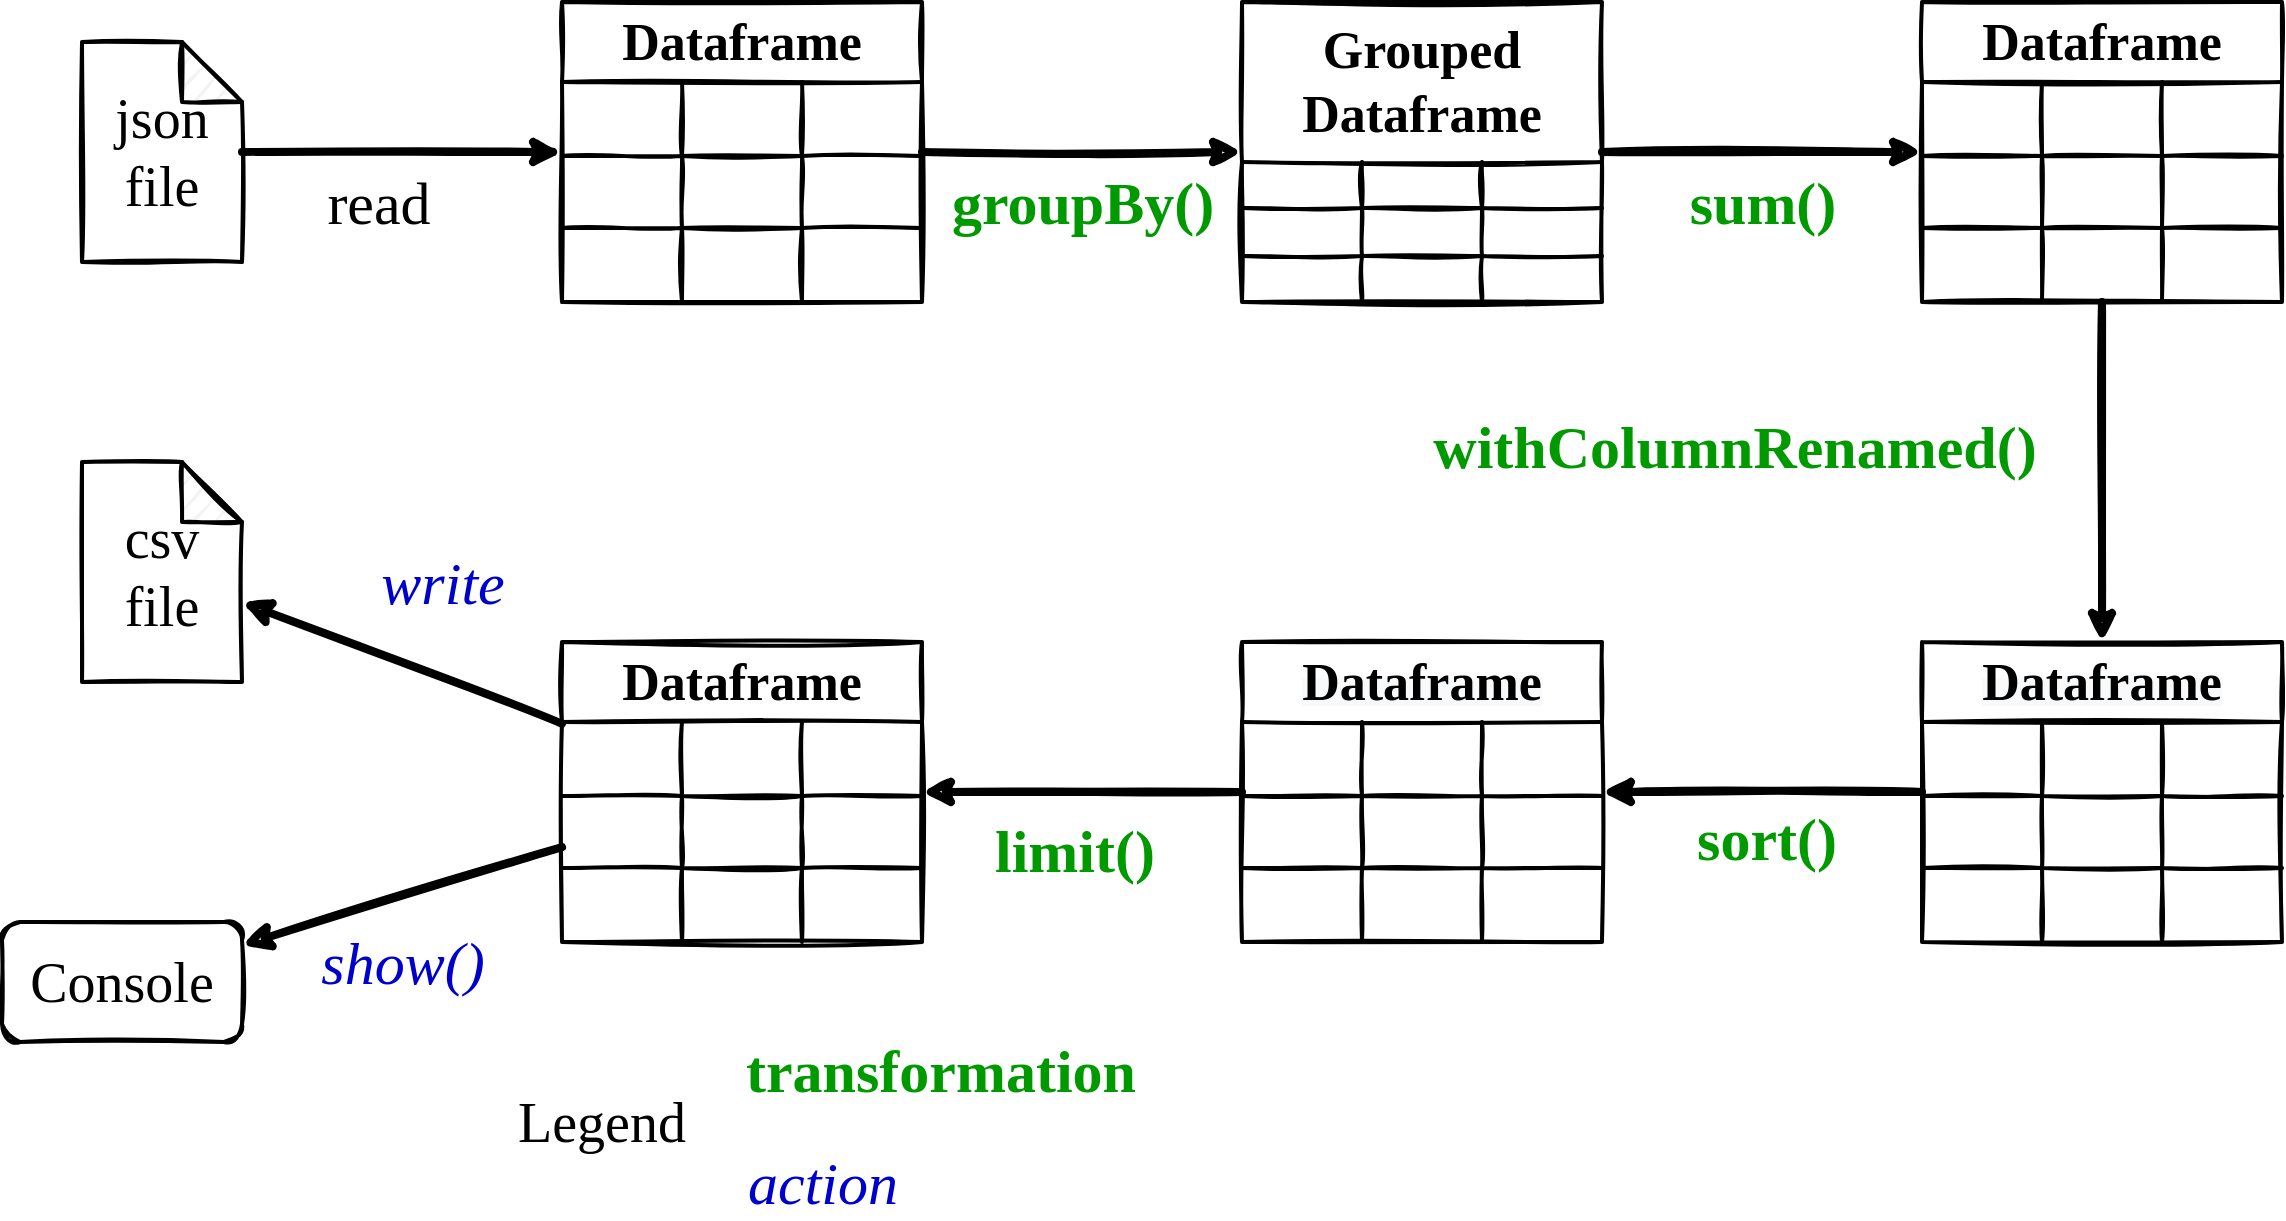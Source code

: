 <mxfile version="13.6.2" type="device"><diagram id="P2SlWr9m4O5bRuEBzWIe" name="Page-1"><mxGraphModel dx="1185" dy="685" grid="1" gridSize="10" guides="1" tooltips="1" connect="1" arrows="1" fold="1" page="1" pageScale="1" pageWidth="1600" pageHeight="900" math="0" shadow="0" extFonts="Architects Daughter^https://fonts.googleapis.com/css?family=Architects+Daughter"><root><mxCell id="0"/><mxCell id="1" parent="0"/><mxCell id="HPoIdPvIqvcJ0druOI6G-1" value="&lt;font style=&quot;font-size: 28px&quot;&gt;json file&lt;/font&gt;" style="shape=note;whiteSpace=wrap;html=1;backgroundOutline=1;darkOpacity=0.05;sketch=1;fontFamily=Architects Daughter;strokeWidth=2;" parent="1" vertex="1"><mxGeometry x="240" y="240" width="80" height="110" as="geometry"/></mxCell><mxCell id="HPoIdPvIqvcJ0druOI6G-14" value="&lt;font style=&quot;font-size: 26px&quot;&gt;Dataframe&lt;/font&gt;" style="shape=table;html=1;whiteSpace=wrap;startSize=40;container=1;collapsible=0;childLayout=tableLayout;fontStyle=1;align=center;sketch=1;fontFamily=Architects Daughter;strokeWidth=2;" parent="1" vertex="1"><mxGeometry x="480" y="220" width="180" height="150" as="geometry"/></mxCell><mxCell id="HPoIdPvIqvcJ0druOI6G-15" value="" style="shape=partialRectangle;html=1;whiteSpace=wrap;collapsible=0;dropTarget=0;pointerEvents=0;fillColor=none;top=0;left=0;bottom=0;right=0;points=[[0,0.5],[1,0.5]];portConstraint=eastwest;fontFamily=Architects Daughter;" parent="HPoIdPvIqvcJ0druOI6G-14" vertex="1"><mxGeometry y="40" width="180" height="37" as="geometry"/></mxCell><mxCell id="HPoIdPvIqvcJ0druOI6G-16" value="" style="shape=partialRectangle;html=1;whiteSpace=wrap;connectable=0;fillColor=none;top=0;left=0;bottom=0;right=0;overflow=hidden;fontFamily=Architects Daughter;" parent="HPoIdPvIqvcJ0druOI6G-15" vertex="1"><mxGeometry width="60" height="37" as="geometry"/></mxCell><mxCell id="HPoIdPvIqvcJ0druOI6G-17" value="" style="shape=partialRectangle;html=1;whiteSpace=wrap;connectable=0;fillColor=none;top=0;left=0;bottom=0;right=0;overflow=hidden;fontFamily=Architects Daughter;" parent="HPoIdPvIqvcJ0druOI6G-15" vertex="1"><mxGeometry x="60" width="60" height="37" as="geometry"/></mxCell><mxCell id="HPoIdPvIqvcJ0druOI6G-18" value="" style="shape=partialRectangle;html=1;whiteSpace=wrap;connectable=0;fillColor=none;top=0;left=0;bottom=0;right=0;overflow=hidden;fontFamily=Architects Daughter;" parent="HPoIdPvIqvcJ0druOI6G-15" vertex="1"><mxGeometry x="120" width="60" height="37" as="geometry"/></mxCell><mxCell id="HPoIdPvIqvcJ0druOI6G-19" value="" style="shape=partialRectangle;html=1;whiteSpace=wrap;collapsible=0;dropTarget=0;pointerEvents=0;fillColor=none;top=0;left=0;bottom=0;right=0;points=[[0,0.5],[1,0.5]];portConstraint=eastwest;fontFamily=Architects Daughter;" parent="HPoIdPvIqvcJ0druOI6G-14" vertex="1"><mxGeometry y="77" width="180" height="36" as="geometry"/></mxCell><mxCell id="HPoIdPvIqvcJ0druOI6G-20" value="" style="shape=partialRectangle;html=1;whiteSpace=wrap;connectable=0;fillColor=none;top=0;left=0;bottom=0;right=0;overflow=hidden;fontFamily=Architects Daughter;" parent="HPoIdPvIqvcJ0druOI6G-19" vertex="1"><mxGeometry width="60" height="36" as="geometry"/></mxCell><mxCell id="HPoIdPvIqvcJ0druOI6G-21" value="" style="shape=partialRectangle;html=1;whiteSpace=wrap;connectable=0;fillColor=none;top=0;left=0;bottom=0;right=0;overflow=hidden;fontFamily=Architects Daughter;" parent="HPoIdPvIqvcJ0druOI6G-19" vertex="1"><mxGeometry x="60" width="60" height="36" as="geometry"/></mxCell><mxCell id="HPoIdPvIqvcJ0druOI6G-22" value="" style="shape=partialRectangle;html=1;whiteSpace=wrap;connectable=0;fillColor=none;top=0;left=0;bottom=0;right=0;overflow=hidden;fontFamily=Architects Daughter;" parent="HPoIdPvIqvcJ0druOI6G-19" vertex="1"><mxGeometry x="120" width="60" height="36" as="geometry"/></mxCell><mxCell id="HPoIdPvIqvcJ0druOI6G-23" value="" style="shape=partialRectangle;html=1;whiteSpace=wrap;collapsible=0;dropTarget=0;pointerEvents=0;fillColor=none;top=0;left=0;bottom=0;right=0;points=[[0,0.5],[1,0.5]];portConstraint=eastwest;fontFamily=Architects Daughter;" parent="HPoIdPvIqvcJ0druOI6G-14" vertex="1"><mxGeometry y="113" width="180" height="37" as="geometry"/></mxCell><mxCell id="HPoIdPvIqvcJ0druOI6G-24" value="" style="shape=partialRectangle;html=1;whiteSpace=wrap;connectable=0;fillColor=none;top=0;left=0;bottom=0;right=0;overflow=hidden;fontFamily=Architects Daughter;" parent="HPoIdPvIqvcJ0druOI6G-23" vertex="1"><mxGeometry width="60" height="37" as="geometry"/></mxCell><mxCell id="HPoIdPvIqvcJ0druOI6G-25" value="" style="shape=partialRectangle;html=1;whiteSpace=wrap;connectable=0;fillColor=none;top=0;left=0;bottom=0;right=0;overflow=hidden;fontFamily=Architects Daughter;" parent="HPoIdPvIqvcJ0druOI6G-23" vertex="1"><mxGeometry x="60" width="60" height="37" as="geometry"/></mxCell><mxCell id="HPoIdPvIqvcJ0druOI6G-26" value="" style="shape=partialRectangle;html=1;whiteSpace=wrap;connectable=0;fillColor=none;top=0;left=0;bottom=0;right=0;overflow=hidden;fontFamily=Architects Daughter;" parent="HPoIdPvIqvcJ0druOI6G-23" vertex="1"><mxGeometry x="120" width="60" height="37" as="geometry"/></mxCell><mxCell id="HPoIdPvIqvcJ0druOI6G-27" value="&lt;font style=&quot;font-size: 26px&quot;&gt;Grouped Dataframe&lt;/font&gt;" style="shape=table;html=1;whiteSpace=wrap;startSize=80;container=1;collapsible=0;childLayout=tableLayout;fontStyle=1;align=center;sketch=1;fontFamily=Architects Daughter;strokeWidth=2;" parent="1" vertex="1"><mxGeometry x="820" y="220" width="180" height="150" as="geometry"/></mxCell><mxCell id="HPoIdPvIqvcJ0druOI6G-28" value="" style="shape=partialRectangle;html=1;whiteSpace=wrap;collapsible=0;dropTarget=0;pointerEvents=0;fillColor=none;top=0;left=0;bottom=0;right=0;points=[[0,0.5],[1,0.5]];portConstraint=eastwest;fontFamily=Architects Daughter;" parent="HPoIdPvIqvcJ0druOI6G-27" vertex="1"><mxGeometry y="80" width="180" height="23" as="geometry"/></mxCell><mxCell id="HPoIdPvIqvcJ0druOI6G-29" value="" style="shape=partialRectangle;html=1;whiteSpace=wrap;connectable=0;fillColor=none;top=0;left=0;bottom=0;right=0;overflow=hidden;fontFamily=Architects Daughter;" parent="HPoIdPvIqvcJ0druOI6G-28" vertex="1"><mxGeometry width="60" height="23" as="geometry"/></mxCell><mxCell id="HPoIdPvIqvcJ0druOI6G-30" value="" style="shape=partialRectangle;html=1;whiteSpace=wrap;connectable=0;fillColor=none;top=0;left=0;bottom=0;right=0;overflow=hidden;fontFamily=Architects Daughter;" parent="HPoIdPvIqvcJ0druOI6G-28" vertex="1"><mxGeometry x="60" width="60" height="23" as="geometry"/></mxCell><mxCell id="HPoIdPvIqvcJ0druOI6G-31" value="" style="shape=partialRectangle;html=1;whiteSpace=wrap;connectable=0;fillColor=none;top=0;left=0;bottom=0;right=0;overflow=hidden;fontFamily=Architects Daughter;" parent="HPoIdPvIqvcJ0druOI6G-28" vertex="1"><mxGeometry x="120" width="60" height="23" as="geometry"/></mxCell><mxCell id="HPoIdPvIqvcJ0druOI6G-32" value="" style="shape=partialRectangle;html=1;whiteSpace=wrap;collapsible=0;dropTarget=0;pointerEvents=0;fillColor=none;top=0;left=0;bottom=0;right=0;points=[[0,0.5],[1,0.5]];portConstraint=eastwest;fontFamily=Architects Daughter;" parent="HPoIdPvIqvcJ0druOI6G-27" vertex="1"><mxGeometry y="103" width="180" height="24" as="geometry"/></mxCell><mxCell id="HPoIdPvIqvcJ0druOI6G-33" value="" style="shape=partialRectangle;html=1;whiteSpace=wrap;connectable=0;fillColor=none;top=0;left=0;bottom=0;right=0;overflow=hidden;fontFamily=Architects Daughter;" parent="HPoIdPvIqvcJ0druOI6G-32" vertex="1"><mxGeometry width="60" height="24" as="geometry"/></mxCell><mxCell id="HPoIdPvIqvcJ0druOI6G-34" value="" style="shape=partialRectangle;html=1;whiteSpace=wrap;connectable=0;fillColor=none;top=0;left=0;bottom=0;right=0;overflow=hidden;fontFamily=Architects Daughter;" parent="HPoIdPvIqvcJ0druOI6G-32" vertex="1"><mxGeometry x="60" width="60" height="24" as="geometry"/></mxCell><mxCell id="HPoIdPvIqvcJ0druOI6G-35" value="" style="shape=partialRectangle;html=1;whiteSpace=wrap;connectable=0;fillColor=none;top=0;left=0;bottom=0;right=0;overflow=hidden;fontFamily=Architects Daughter;" parent="HPoIdPvIqvcJ0druOI6G-32" vertex="1"><mxGeometry x="120" width="60" height="24" as="geometry"/></mxCell><mxCell id="HPoIdPvIqvcJ0druOI6G-36" value="" style="shape=partialRectangle;html=1;whiteSpace=wrap;collapsible=0;dropTarget=0;pointerEvents=0;fillColor=none;top=0;left=0;bottom=0;right=0;points=[[0,0.5],[1,0.5]];portConstraint=eastwest;fontFamily=Architects Daughter;" parent="HPoIdPvIqvcJ0druOI6G-27" vertex="1"><mxGeometry y="127" width="180" height="23" as="geometry"/></mxCell><mxCell id="HPoIdPvIqvcJ0druOI6G-37" value="" style="shape=partialRectangle;html=1;whiteSpace=wrap;connectable=0;fillColor=none;top=0;left=0;bottom=0;right=0;overflow=hidden;fontFamily=Architects Daughter;" parent="HPoIdPvIqvcJ0druOI6G-36" vertex="1"><mxGeometry width="60" height="23" as="geometry"/></mxCell><mxCell id="HPoIdPvIqvcJ0druOI6G-38" value="" style="shape=partialRectangle;html=1;whiteSpace=wrap;connectable=0;fillColor=none;top=0;left=0;bottom=0;right=0;overflow=hidden;fontFamily=Architects Daughter;" parent="HPoIdPvIqvcJ0druOI6G-36" vertex="1"><mxGeometry x="60" width="60" height="23" as="geometry"/></mxCell><mxCell id="HPoIdPvIqvcJ0druOI6G-39" value="" style="shape=partialRectangle;html=1;whiteSpace=wrap;connectable=0;fillColor=none;top=0;left=0;bottom=0;right=0;overflow=hidden;fontFamily=Architects Daughter;" parent="HPoIdPvIqvcJ0druOI6G-36" vertex="1"><mxGeometry x="120" width="60" height="23" as="geometry"/></mxCell><mxCell id="HPoIdPvIqvcJ0druOI6G-40" value="&lt;font style=&quot;font-size: 26px&quot;&gt;Dataframe&lt;/font&gt;" style="shape=table;html=1;whiteSpace=wrap;startSize=40;container=1;collapsible=0;childLayout=tableLayout;fontStyle=1;align=center;sketch=1;fontFamily=Architects Daughter;strokeWidth=2;" parent="1" vertex="1"><mxGeometry x="1160" y="220" width="180" height="150" as="geometry"/></mxCell><mxCell id="HPoIdPvIqvcJ0druOI6G-41" value="" style="shape=partialRectangle;html=1;whiteSpace=wrap;collapsible=0;dropTarget=0;pointerEvents=0;fillColor=none;top=0;left=0;bottom=0;right=0;points=[[0,0.5],[1,0.5]];portConstraint=eastwest;fontFamily=Architects Daughter;" parent="HPoIdPvIqvcJ0druOI6G-40" vertex="1"><mxGeometry y="40" width="180" height="37" as="geometry"/></mxCell><mxCell id="HPoIdPvIqvcJ0druOI6G-42" value="" style="shape=partialRectangle;html=1;whiteSpace=wrap;connectable=0;fillColor=none;top=0;left=0;bottom=0;right=0;overflow=hidden;fontFamily=Architects Daughter;" parent="HPoIdPvIqvcJ0druOI6G-41" vertex="1"><mxGeometry width="60" height="37" as="geometry"/></mxCell><mxCell id="HPoIdPvIqvcJ0druOI6G-43" value="" style="shape=partialRectangle;html=1;whiteSpace=wrap;connectable=0;fillColor=none;top=0;left=0;bottom=0;right=0;overflow=hidden;fontFamily=Architects Daughter;" parent="HPoIdPvIqvcJ0druOI6G-41" vertex="1"><mxGeometry x="60" width="60" height="37" as="geometry"/></mxCell><mxCell id="HPoIdPvIqvcJ0druOI6G-44" value="" style="shape=partialRectangle;html=1;whiteSpace=wrap;connectable=0;fillColor=none;top=0;left=0;bottom=0;right=0;overflow=hidden;fontFamily=Architects Daughter;" parent="HPoIdPvIqvcJ0druOI6G-41" vertex="1"><mxGeometry x="120" width="60" height="37" as="geometry"/></mxCell><mxCell id="HPoIdPvIqvcJ0druOI6G-45" value="" style="shape=partialRectangle;html=1;whiteSpace=wrap;collapsible=0;dropTarget=0;pointerEvents=0;fillColor=none;top=0;left=0;bottom=0;right=0;points=[[0,0.5],[1,0.5]];portConstraint=eastwest;fontFamily=Architects Daughter;" parent="HPoIdPvIqvcJ0druOI6G-40" vertex="1"><mxGeometry y="77" width="180" height="36" as="geometry"/></mxCell><mxCell id="HPoIdPvIqvcJ0druOI6G-46" value="" style="shape=partialRectangle;html=1;whiteSpace=wrap;connectable=0;fillColor=none;top=0;left=0;bottom=0;right=0;overflow=hidden;fontFamily=Architects Daughter;" parent="HPoIdPvIqvcJ0druOI6G-45" vertex="1"><mxGeometry width="60" height="36" as="geometry"/></mxCell><mxCell id="HPoIdPvIqvcJ0druOI6G-47" value="" style="shape=partialRectangle;html=1;whiteSpace=wrap;connectable=0;fillColor=none;top=0;left=0;bottom=0;right=0;overflow=hidden;fontFamily=Architects Daughter;" parent="HPoIdPvIqvcJ0druOI6G-45" vertex="1"><mxGeometry x="60" width="60" height="36" as="geometry"/></mxCell><mxCell id="HPoIdPvIqvcJ0druOI6G-48" value="" style="shape=partialRectangle;html=1;whiteSpace=wrap;connectable=0;fillColor=none;top=0;left=0;bottom=0;right=0;overflow=hidden;fontFamily=Architects Daughter;" parent="HPoIdPvIqvcJ0druOI6G-45" vertex="1"><mxGeometry x="120" width="60" height="36" as="geometry"/></mxCell><mxCell id="HPoIdPvIqvcJ0druOI6G-49" value="" style="shape=partialRectangle;html=1;whiteSpace=wrap;collapsible=0;dropTarget=0;pointerEvents=0;fillColor=none;top=0;left=0;bottom=0;right=0;points=[[0,0.5],[1,0.5]];portConstraint=eastwest;fontFamily=Architects Daughter;" parent="HPoIdPvIqvcJ0druOI6G-40" vertex="1"><mxGeometry y="113" width="180" height="37" as="geometry"/></mxCell><mxCell id="HPoIdPvIqvcJ0druOI6G-50" value="" style="shape=partialRectangle;html=1;whiteSpace=wrap;connectable=0;fillColor=none;top=0;left=0;bottom=0;right=0;overflow=hidden;fontFamily=Architects Daughter;" parent="HPoIdPvIqvcJ0druOI6G-49" vertex="1"><mxGeometry width="60" height="37" as="geometry"/></mxCell><mxCell id="HPoIdPvIqvcJ0druOI6G-51" value="" style="shape=partialRectangle;html=1;whiteSpace=wrap;connectable=0;fillColor=none;top=0;left=0;bottom=0;right=0;overflow=hidden;fontFamily=Architects Daughter;" parent="HPoIdPvIqvcJ0druOI6G-49" vertex="1"><mxGeometry x="60" width="60" height="37" as="geometry"/></mxCell><mxCell id="HPoIdPvIqvcJ0druOI6G-52" value="" style="shape=partialRectangle;html=1;whiteSpace=wrap;connectable=0;fillColor=none;top=0;left=0;bottom=0;right=0;overflow=hidden;fontFamily=Architects Daughter;" parent="HPoIdPvIqvcJ0druOI6G-49" vertex="1"><mxGeometry x="120" width="60" height="37" as="geometry"/></mxCell><mxCell id="HPoIdPvIqvcJ0druOI6G-53" value="&lt;span style=&quot;color: rgb(0 , 0 , 0) ; font-style: normal ; font-weight: 700 ; letter-spacing: normal ; text-align: center ; text-indent: 0px ; text-transform: none ; word-spacing: 0px ; background-color: rgb(248 , 249 , 250) ; display: inline ; float: none&quot;&gt;&lt;font style=&quot;font-size: 26px&quot;&gt;Dataframe&lt;/font&gt;&lt;/span&gt;" style="shape=table;html=1;whiteSpace=wrap;startSize=40;container=1;collapsible=0;childLayout=tableLayout;fontStyle=1;align=center;sketch=1;fontFamily=Architects Daughter;strokeWidth=2;" parent="1" vertex="1"><mxGeometry x="1160" y="540" width="180" height="150" as="geometry"/></mxCell><mxCell id="HPoIdPvIqvcJ0druOI6G-54" value="" style="shape=partialRectangle;html=1;whiteSpace=wrap;collapsible=0;dropTarget=0;pointerEvents=0;fillColor=none;top=0;left=0;bottom=0;right=0;points=[[0,0.5],[1,0.5]];portConstraint=eastwest;fontFamily=Architects Daughter;" parent="HPoIdPvIqvcJ0druOI6G-53" vertex="1"><mxGeometry y="40" width="180" height="37" as="geometry"/></mxCell><mxCell id="HPoIdPvIqvcJ0druOI6G-55" value="" style="shape=partialRectangle;html=1;whiteSpace=wrap;connectable=0;fillColor=none;top=0;left=0;bottom=0;right=0;overflow=hidden;fontFamily=Architects Daughter;" parent="HPoIdPvIqvcJ0druOI6G-54" vertex="1"><mxGeometry width="60" height="37" as="geometry"/></mxCell><mxCell id="HPoIdPvIqvcJ0druOI6G-56" value="" style="shape=partialRectangle;html=1;whiteSpace=wrap;connectable=0;fillColor=none;top=0;left=0;bottom=0;right=0;overflow=hidden;fontFamily=Architects Daughter;" parent="HPoIdPvIqvcJ0druOI6G-54" vertex="1"><mxGeometry x="60" width="60" height="37" as="geometry"/></mxCell><mxCell id="HPoIdPvIqvcJ0druOI6G-57" value="" style="shape=partialRectangle;html=1;whiteSpace=wrap;connectable=0;fillColor=none;top=0;left=0;bottom=0;right=0;overflow=hidden;fontFamily=Architects Daughter;" parent="HPoIdPvIqvcJ0druOI6G-54" vertex="1"><mxGeometry x="120" width="60" height="37" as="geometry"/></mxCell><mxCell id="HPoIdPvIqvcJ0druOI6G-58" value="" style="shape=partialRectangle;html=1;whiteSpace=wrap;collapsible=0;dropTarget=0;pointerEvents=0;fillColor=none;top=0;left=0;bottom=0;right=0;points=[[0,0.5],[1,0.5]];portConstraint=eastwest;fontFamily=Architects Daughter;" parent="HPoIdPvIqvcJ0druOI6G-53" vertex="1"><mxGeometry y="77" width="180" height="36" as="geometry"/></mxCell><mxCell id="HPoIdPvIqvcJ0druOI6G-59" value="" style="shape=partialRectangle;html=1;whiteSpace=wrap;connectable=0;fillColor=none;top=0;left=0;bottom=0;right=0;overflow=hidden;fontFamily=Architects Daughter;" parent="HPoIdPvIqvcJ0druOI6G-58" vertex="1"><mxGeometry width="60" height="36" as="geometry"/></mxCell><mxCell id="HPoIdPvIqvcJ0druOI6G-60" value="" style="shape=partialRectangle;html=1;whiteSpace=wrap;connectable=0;fillColor=none;top=0;left=0;bottom=0;right=0;overflow=hidden;fontFamily=Architects Daughter;" parent="HPoIdPvIqvcJ0druOI6G-58" vertex="1"><mxGeometry x="60" width="60" height="36" as="geometry"/></mxCell><mxCell id="HPoIdPvIqvcJ0druOI6G-61" value="" style="shape=partialRectangle;html=1;whiteSpace=wrap;connectable=0;fillColor=none;top=0;left=0;bottom=0;right=0;overflow=hidden;fontFamily=Architects Daughter;" parent="HPoIdPvIqvcJ0druOI6G-58" vertex="1"><mxGeometry x="120" width="60" height="36" as="geometry"/></mxCell><mxCell id="HPoIdPvIqvcJ0druOI6G-62" value="" style="shape=partialRectangle;html=1;whiteSpace=wrap;collapsible=0;dropTarget=0;pointerEvents=0;fillColor=none;top=0;left=0;bottom=0;right=0;points=[[0,0.5],[1,0.5]];portConstraint=eastwest;fontFamily=Architects Daughter;" parent="HPoIdPvIqvcJ0druOI6G-53" vertex="1"><mxGeometry y="113" width="180" height="37" as="geometry"/></mxCell><mxCell id="HPoIdPvIqvcJ0druOI6G-63" value="" style="shape=partialRectangle;html=1;whiteSpace=wrap;connectable=0;fillColor=none;top=0;left=0;bottom=0;right=0;overflow=hidden;fontFamily=Architects Daughter;" parent="HPoIdPvIqvcJ0druOI6G-62" vertex="1"><mxGeometry width="60" height="37" as="geometry"/></mxCell><mxCell id="HPoIdPvIqvcJ0druOI6G-64" value="" style="shape=partialRectangle;html=1;whiteSpace=wrap;connectable=0;fillColor=none;top=0;left=0;bottom=0;right=0;overflow=hidden;fontFamily=Architects Daughter;" parent="HPoIdPvIqvcJ0druOI6G-62" vertex="1"><mxGeometry x="60" width="60" height="37" as="geometry"/></mxCell><mxCell id="HPoIdPvIqvcJ0druOI6G-65" value="" style="shape=partialRectangle;html=1;whiteSpace=wrap;connectable=0;fillColor=none;top=0;left=0;bottom=0;right=0;overflow=hidden;fontFamily=Architects Daughter;" parent="HPoIdPvIqvcJ0druOI6G-62" vertex="1"><mxGeometry x="120" width="60" height="37" as="geometry"/></mxCell><mxCell id="HPoIdPvIqvcJ0druOI6G-66" value="&lt;span style=&quot;color: rgb(0 , 0 , 0) ; font-style: normal ; font-weight: 700 ; letter-spacing: normal ; text-align: center ; text-indent: 0px ; text-transform: none ; word-spacing: 0px ; background-color: rgb(248 , 249 , 250) ; display: inline ; float: none&quot;&gt;&lt;font style=&quot;font-size: 26px&quot;&gt;Dataframe&lt;/font&gt;&lt;/span&gt;" style="shape=table;html=1;whiteSpace=wrap;startSize=40;container=1;collapsible=0;childLayout=tableLayout;fontStyle=1;align=center;sketch=1;fontFamily=Architects Daughter;strokeWidth=2;" parent="1" vertex="1"><mxGeometry x="820" y="540" width="180" height="150" as="geometry"/></mxCell><mxCell id="HPoIdPvIqvcJ0druOI6G-67" value="" style="shape=partialRectangle;html=1;whiteSpace=wrap;collapsible=0;dropTarget=0;pointerEvents=0;fillColor=none;top=0;left=0;bottom=0;right=0;points=[[0,0.5],[1,0.5]];portConstraint=eastwest;fontFamily=Architects Daughter;" parent="HPoIdPvIqvcJ0druOI6G-66" vertex="1"><mxGeometry y="40" width="180" height="37" as="geometry"/></mxCell><mxCell id="HPoIdPvIqvcJ0druOI6G-68" value="" style="shape=partialRectangle;html=1;whiteSpace=wrap;connectable=0;fillColor=none;top=0;left=0;bottom=0;right=0;overflow=hidden;fontFamily=Architects Daughter;" parent="HPoIdPvIqvcJ0druOI6G-67" vertex="1"><mxGeometry width="60" height="37" as="geometry"/></mxCell><mxCell id="HPoIdPvIqvcJ0druOI6G-69" value="" style="shape=partialRectangle;html=1;whiteSpace=wrap;connectable=0;fillColor=none;top=0;left=0;bottom=0;right=0;overflow=hidden;fontFamily=Architects Daughter;" parent="HPoIdPvIqvcJ0druOI6G-67" vertex="1"><mxGeometry x="60" width="60" height="37" as="geometry"/></mxCell><mxCell id="HPoIdPvIqvcJ0druOI6G-70" value="" style="shape=partialRectangle;html=1;whiteSpace=wrap;connectable=0;fillColor=none;top=0;left=0;bottom=0;right=0;overflow=hidden;fontFamily=Architects Daughter;" parent="HPoIdPvIqvcJ0druOI6G-67" vertex="1"><mxGeometry x="120" width="60" height="37" as="geometry"/></mxCell><mxCell id="HPoIdPvIqvcJ0druOI6G-71" value="" style="shape=partialRectangle;html=1;whiteSpace=wrap;collapsible=0;dropTarget=0;pointerEvents=0;fillColor=none;top=0;left=0;bottom=0;right=0;points=[[0,0.5],[1,0.5]];portConstraint=eastwest;fontFamily=Architects Daughter;" parent="HPoIdPvIqvcJ0druOI6G-66" vertex="1"><mxGeometry y="77" width="180" height="36" as="geometry"/></mxCell><mxCell id="HPoIdPvIqvcJ0druOI6G-72" value="" style="shape=partialRectangle;html=1;whiteSpace=wrap;connectable=0;fillColor=none;top=0;left=0;bottom=0;right=0;overflow=hidden;fontFamily=Architects Daughter;" parent="HPoIdPvIqvcJ0druOI6G-71" vertex="1"><mxGeometry width="60" height="36" as="geometry"/></mxCell><mxCell id="HPoIdPvIqvcJ0druOI6G-73" value="" style="shape=partialRectangle;html=1;whiteSpace=wrap;connectable=0;fillColor=none;top=0;left=0;bottom=0;right=0;overflow=hidden;fontFamily=Architects Daughter;" parent="HPoIdPvIqvcJ0druOI6G-71" vertex="1"><mxGeometry x="60" width="60" height="36" as="geometry"/></mxCell><mxCell id="HPoIdPvIqvcJ0druOI6G-74" value="" style="shape=partialRectangle;html=1;whiteSpace=wrap;connectable=0;fillColor=none;top=0;left=0;bottom=0;right=0;overflow=hidden;fontFamily=Architects Daughter;" parent="HPoIdPvIqvcJ0druOI6G-71" vertex="1"><mxGeometry x="120" width="60" height="36" as="geometry"/></mxCell><mxCell id="HPoIdPvIqvcJ0druOI6G-75" value="" style="shape=partialRectangle;html=1;whiteSpace=wrap;collapsible=0;dropTarget=0;pointerEvents=0;fillColor=none;top=0;left=0;bottom=0;right=0;points=[[0,0.5],[1,0.5]];portConstraint=eastwest;fontFamily=Architects Daughter;" parent="HPoIdPvIqvcJ0druOI6G-66" vertex="1"><mxGeometry y="113" width="180" height="37" as="geometry"/></mxCell><mxCell id="HPoIdPvIqvcJ0druOI6G-76" value="" style="shape=partialRectangle;html=1;whiteSpace=wrap;connectable=0;fillColor=none;top=0;left=0;bottom=0;right=0;overflow=hidden;fontFamily=Architects Daughter;" parent="HPoIdPvIqvcJ0druOI6G-75" vertex="1"><mxGeometry width="60" height="37" as="geometry"/></mxCell><mxCell id="HPoIdPvIqvcJ0druOI6G-77" value="" style="shape=partialRectangle;html=1;whiteSpace=wrap;connectable=0;fillColor=none;top=0;left=0;bottom=0;right=0;overflow=hidden;fontFamily=Architects Daughter;" parent="HPoIdPvIqvcJ0druOI6G-75" vertex="1"><mxGeometry x="60" width="60" height="37" as="geometry"/></mxCell><mxCell id="HPoIdPvIqvcJ0druOI6G-78" value="" style="shape=partialRectangle;html=1;whiteSpace=wrap;connectable=0;fillColor=none;top=0;left=0;bottom=0;right=0;overflow=hidden;fontFamily=Architects Daughter;" parent="HPoIdPvIqvcJ0druOI6G-75" vertex="1"><mxGeometry x="120" width="60" height="37" as="geometry"/></mxCell><mxCell id="HPoIdPvIqvcJ0druOI6G-79" value="&lt;font style=&quot;font-size: 26px&quot;&gt;Dataframe&lt;/font&gt;" style="shape=table;html=1;whiteSpace=wrap;startSize=40;container=1;collapsible=0;childLayout=tableLayout;fontStyle=1;align=center;fontFamily=Architects Daughter;sketch=1;strokeWidth=2;" parent="1" vertex="1"><mxGeometry x="480" y="540" width="180" height="150" as="geometry"/></mxCell><mxCell id="HPoIdPvIqvcJ0druOI6G-80" value="" style="shape=partialRectangle;html=1;whiteSpace=wrap;collapsible=0;dropTarget=0;pointerEvents=0;fillColor=none;top=0;left=0;bottom=0;right=0;points=[[0,0.5],[1,0.5]];portConstraint=eastwest;fontFamily=Architects Daughter;" parent="HPoIdPvIqvcJ0druOI6G-79" vertex="1"><mxGeometry y="40" width="180" height="37" as="geometry"/></mxCell><mxCell id="HPoIdPvIqvcJ0druOI6G-81" value="" style="shape=partialRectangle;html=1;whiteSpace=wrap;connectable=0;fillColor=none;top=0;left=0;bottom=0;right=0;overflow=hidden;fontFamily=Architects Daughter;" parent="HPoIdPvIqvcJ0druOI6G-80" vertex="1"><mxGeometry width="60" height="37" as="geometry"/></mxCell><mxCell id="HPoIdPvIqvcJ0druOI6G-82" value="" style="shape=partialRectangle;html=1;whiteSpace=wrap;connectable=0;fillColor=none;top=0;left=0;bottom=0;right=0;overflow=hidden;fontFamily=Architects Daughter;" parent="HPoIdPvIqvcJ0druOI6G-80" vertex="1"><mxGeometry x="60" width="60" height="37" as="geometry"/></mxCell><mxCell id="HPoIdPvIqvcJ0druOI6G-83" value="" style="shape=partialRectangle;html=1;whiteSpace=wrap;connectable=0;fillColor=none;top=0;left=0;bottom=0;right=0;overflow=hidden;fontFamily=Architects Daughter;" parent="HPoIdPvIqvcJ0druOI6G-80" vertex="1"><mxGeometry x="120" width="60" height="37" as="geometry"/></mxCell><mxCell id="HPoIdPvIqvcJ0druOI6G-84" value="" style="shape=partialRectangle;html=1;whiteSpace=wrap;collapsible=0;dropTarget=0;pointerEvents=0;fillColor=none;top=0;left=0;bottom=0;right=0;points=[[0,0.5],[1,0.5]];portConstraint=eastwest;fontFamily=Architects Daughter;" parent="HPoIdPvIqvcJ0druOI6G-79" vertex="1"><mxGeometry y="77" width="180" height="36" as="geometry"/></mxCell><mxCell id="HPoIdPvIqvcJ0druOI6G-85" value="" style="shape=partialRectangle;html=1;whiteSpace=wrap;connectable=0;fillColor=none;top=0;left=0;bottom=0;right=0;overflow=hidden;fontFamily=Architects Daughter;" parent="HPoIdPvIqvcJ0druOI6G-84" vertex="1"><mxGeometry width="60" height="36" as="geometry"/></mxCell><mxCell id="HPoIdPvIqvcJ0druOI6G-86" value="" style="shape=partialRectangle;html=1;whiteSpace=wrap;connectable=0;fillColor=none;top=0;left=0;bottom=0;right=0;overflow=hidden;fontFamily=Architects Daughter;" parent="HPoIdPvIqvcJ0druOI6G-84" vertex="1"><mxGeometry x="60" width="60" height="36" as="geometry"/></mxCell><mxCell id="HPoIdPvIqvcJ0druOI6G-87" value="" style="shape=partialRectangle;html=1;whiteSpace=wrap;connectable=0;fillColor=none;top=0;left=0;bottom=0;right=0;overflow=hidden;fontFamily=Architects Daughter;" parent="HPoIdPvIqvcJ0druOI6G-84" vertex="1"><mxGeometry x="120" width="60" height="36" as="geometry"/></mxCell><mxCell id="HPoIdPvIqvcJ0druOI6G-88" value="" style="shape=partialRectangle;html=1;whiteSpace=wrap;collapsible=0;dropTarget=0;pointerEvents=0;fillColor=none;top=0;left=0;bottom=0;right=0;points=[[0,0.5],[1,0.5]];portConstraint=eastwest;fontFamily=Architects Daughter;" parent="HPoIdPvIqvcJ0druOI6G-79" vertex="1"><mxGeometry y="113" width="180" height="37" as="geometry"/></mxCell><mxCell id="HPoIdPvIqvcJ0druOI6G-89" value="" style="shape=partialRectangle;html=1;whiteSpace=wrap;connectable=0;fillColor=none;top=0;left=0;bottom=0;right=0;overflow=hidden;fontFamily=Architects Daughter;" parent="HPoIdPvIqvcJ0druOI6G-88" vertex="1"><mxGeometry width="60" height="37" as="geometry"/></mxCell><mxCell id="HPoIdPvIqvcJ0druOI6G-90" value="" style="shape=partialRectangle;html=1;whiteSpace=wrap;connectable=0;fillColor=none;top=0;left=0;bottom=0;right=0;overflow=hidden;fontFamily=Architects Daughter;" parent="HPoIdPvIqvcJ0druOI6G-88" vertex="1"><mxGeometry x="60" width="60" height="37" as="geometry"/></mxCell><mxCell id="HPoIdPvIqvcJ0druOI6G-91" value="" style="shape=partialRectangle;html=1;whiteSpace=wrap;connectable=0;fillColor=none;top=0;left=0;bottom=0;right=0;overflow=hidden;fontFamily=Architects Daughter;" parent="HPoIdPvIqvcJ0druOI6G-88" vertex="1"><mxGeometry x="120" width="60" height="37" as="geometry"/></mxCell><mxCell id="HPoIdPvIqvcJ0druOI6G-93" value="" style="endArrow=classic;html=1;sketch=1;strokeWidth=4;fontFamily=Architects Daughter;" parent="1" source="HPoIdPvIqvcJ0druOI6G-1" target="HPoIdPvIqvcJ0druOI6G-14" edge="1"><mxGeometry width="50" height="50" relative="1" as="geometry"><mxPoint x="500" y="410" as="sourcePoint"/><mxPoint x="550" y="360" as="targetPoint"/></mxGeometry></mxCell><mxCell id="HPoIdPvIqvcJ0druOI6G-100" value="&lt;font style=&quot;font-size: 30px&quot;&gt;read&lt;/font&gt;" style="edgeLabel;html=1;align=center;verticalAlign=middle;resizable=0;points=[];fontFamily=Architects Daughter;" parent="HPoIdPvIqvcJ0druOI6G-93" vertex="1" connectable="0"><mxGeometry x="-0.148" y="-2" relative="1" as="geometry"><mxPoint y="23" as="offset"/></mxGeometry></mxCell><mxCell id="HPoIdPvIqvcJ0druOI6G-95" value="" style="endArrow=classic;html=1;sketch=1;strokeWidth=4;fontFamily=Architects Daughter;" parent="1" source="HPoIdPvIqvcJ0druOI6G-14" target="HPoIdPvIqvcJ0druOI6G-27" edge="1"><mxGeometry width="50" height="50" relative="1" as="geometry"><mxPoint x="210" y="170" as="sourcePoint"/><mxPoint x="260" y="120" as="targetPoint"/></mxGeometry></mxCell><mxCell id="HPoIdPvIqvcJ0druOI6G-96" value="" style="endArrow=classic;html=1;sketch=1;strokeWidth=4;fontFamily=Architects Daughter;" parent="1" source="HPoIdPvIqvcJ0druOI6G-27" target="HPoIdPvIqvcJ0druOI6G-40" edge="1"><mxGeometry width="50" height="50" relative="1" as="geometry"><mxPoint x="670" y="305.0" as="sourcePoint"/><mxPoint x="830.0" y="305.0" as="targetPoint"/></mxGeometry></mxCell><mxCell id="HPoIdPvIqvcJ0druOI6G-97" value="" style="endArrow=classic;html=1;sketch=1;strokeWidth=4;fontFamily=Architects Daughter;" parent="1" source="HPoIdPvIqvcJ0druOI6G-40" target="HPoIdPvIqvcJ0druOI6G-53" edge="1"><mxGeometry width="50" height="50" relative="1" as="geometry"><mxPoint x="680" y="315.0" as="sourcePoint"/><mxPoint x="840.0" y="315.0" as="targetPoint"/></mxGeometry></mxCell><mxCell id="HPoIdPvIqvcJ0druOI6G-98" value="" style="endArrow=classic;html=1;sketch=1;strokeWidth=4;fontFamily=Architects Daughter;" parent="1" source="HPoIdPvIqvcJ0druOI6G-53" target="HPoIdPvIqvcJ0druOI6G-66" edge="1"><mxGeometry width="50" height="50" relative="1" as="geometry"><mxPoint x="1260.0" y="380.0" as="sourcePoint"/><mxPoint x="1260.0" y="550" as="targetPoint"/></mxGeometry></mxCell><mxCell id="HPoIdPvIqvcJ0druOI6G-99" value="" style="endArrow=classic;html=1;sketch=1;strokeWidth=4;fontFamily=Architects Daughter;" parent="1" source="HPoIdPvIqvcJ0druOI6G-66" target="HPoIdPvIqvcJ0druOI6G-79" edge="1"><mxGeometry width="50" height="50" relative="1" as="geometry"><mxPoint x="1170.0" y="625" as="sourcePoint"/><mxPoint x="1010.0" y="625" as="targetPoint"/></mxGeometry></mxCell><mxCell id="HPoIdPvIqvcJ0druOI6G-101" value="&lt;font style=&quot;font-size: 30px&quot; color=&quot;#009900&quot;&gt;&lt;b&gt;groupBy()&lt;/b&gt;&lt;/font&gt;" style="edgeLabel;html=1;align=center;verticalAlign=middle;resizable=0;points=[];fontFamily=Architects Daughter;" parent="1" vertex="1" connectable="0"><mxGeometry x="739.995" y="320" as="geometry"/></mxCell><mxCell id="HPoIdPvIqvcJ0druOI6G-103" value="&lt;font style=&quot;font-size: 30px&quot; color=&quot;#009900&quot;&gt;&lt;b&gt;withColumnRenamed()&lt;/b&gt;&lt;/font&gt;" style="edgeLabel;html=1;align=center;verticalAlign=middle;resizable=0;points=[];fontFamily=Architects Daughter;" parent="1" vertex="1" connectable="0"><mxGeometry x="1079.995" y="460" as="geometry"><mxPoint x="-14" y="-18" as="offset"/></mxGeometry></mxCell><mxCell id="HPoIdPvIqvcJ0druOI6G-104" value="&lt;font style=&quot;font-size: 30px&quot; color=&quot;#009900&quot;&gt;&lt;b&gt;sum()&lt;/b&gt;&lt;/font&gt;" style="edgeLabel;html=1;align=center;verticalAlign=middle;resizable=0;points=[];fontFamily=Architects Daughter;" parent="1" vertex="1" connectable="0"><mxGeometry x="1079.995" y="320" as="geometry"/></mxCell><mxCell id="HPoIdPvIqvcJ0druOI6G-105" value="&lt;font style=&quot;font-size: 30px&quot;&gt;&lt;b&gt;sort()&lt;/b&gt;&lt;/font&gt;" style="edgeLabel;html=1;align=center;verticalAlign=middle;resizable=0;points=[];fontColor=#009900;fontFamily=Architects Daughter;" parent="1" vertex="1" connectable="0"><mxGeometry x="1069.995" y="650" as="geometry"><mxPoint x="12" y="-12" as="offset"/></mxGeometry></mxCell><mxCell id="HPoIdPvIqvcJ0druOI6G-106" value="&lt;font style=&quot;font-size: 30px&quot;&gt;&lt;b&gt;limit()&lt;/b&gt;&lt;/font&gt;" style="edgeLabel;html=1;align=center;verticalAlign=middle;resizable=0;points=[];fontColor=#009900;fontFamily=Architects Daughter;" parent="1" vertex="1" connectable="0"><mxGeometry x="729.995" y="650" as="geometry"><mxPoint x="6" y="-6" as="offset"/></mxGeometry></mxCell><mxCell id="HPoIdPvIqvcJ0druOI6G-107" value="&lt;font style=&quot;font-size: 28px&quot;&gt;csv&lt;br&gt;file&lt;/font&gt;" style="shape=note;whiteSpace=wrap;html=1;backgroundOutline=1;darkOpacity=0.05;sketch=1;fontFamily=Architects Daughter;strokeWidth=2;" parent="1" vertex="1"><mxGeometry x="240" y="450" width="80" height="110" as="geometry"/></mxCell><mxCell id="HPoIdPvIqvcJ0druOI6G-108" value="" style="endArrow=classic;html=1;sketch=1;strokeWidth=4;fontFamily=Architects Daughter;" parent="1" source="HPoIdPvIqvcJ0druOI6G-79" target="HPoIdPvIqvcJ0druOI6G-107" edge="1"><mxGeometry width="50" height="50" relative="1" as="geometry"><mxPoint x="620" y="410" as="sourcePoint"/><mxPoint x="670" y="360" as="targetPoint"/></mxGeometry></mxCell><mxCell id="HPoIdPvIqvcJ0druOI6G-109" value="&lt;font style=&quot;font-size: 30px&quot;&gt;&lt;i&gt;write&lt;/i&gt;&lt;/font&gt;" style="edgeLabel;html=1;align=center;verticalAlign=middle;resizable=0;points=[];fontColor=#0000CC;fontFamily=Architects Daughter;" parent="1" vertex="1" connectable="0"><mxGeometry x="419.995" y="510" as="geometry"/></mxCell><mxCell id="HPoIdPvIqvcJ0druOI6G-110" value="&lt;font style=&quot;font-size: 28px&quot;&gt;Console&lt;/font&gt;" style="rounded=1;whiteSpace=wrap;html=1;sketch=1;fontFamily=Architects Daughter;strokeWidth=2;" parent="1" vertex="1"><mxGeometry x="200" y="680" width="120" height="60" as="geometry"/></mxCell><mxCell id="HPoIdPvIqvcJ0druOI6G-111" value="" style="endArrow=classic;html=1;sketch=1;strokeWidth=4;fontFamily=Architects Daughter;" parent="1" source="HPoIdPvIqvcJ0druOI6G-79" target="HPoIdPvIqvcJ0druOI6G-110" edge="1"><mxGeometry width="50" height="50" relative="1" as="geometry"><mxPoint x="560" y="490" as="sourcePoint"/><mxPoint x="670" y="360" as="targetPoint"/></mxGeometry></mxCell><mxCell id="HPoIdPvIqvcJ0druOI6G-112" value="&lt;font style=&quot;font-size: 30px&quot;&gt;&lt;i&gt;show()&lt;/i&gt;&lt;/font&gt;" style="edgeLabel;html=1;align=center;verticalAlign=middle;resizable=0;points=[];fontColor=#0000CC;fontFamily=Architects Daughter;" parent="1" vertex="1" connectable="0"><mxGeometry x="399.995" y="700" as="geometry"/></mxCell><mxCell id="HPoIdPvIqvcJ0druOI6G-114" value="&lt;div style=&quot;text-align: center&quot;&gt;&lt;font color=&quot;#009900&quot;&gt;&lt;span style=&quot;font-size: 30px ; background-color: rgb(255 , 255 , 255)&quot;&gt;&lt;b&gt;transformation&lt;/b&gt;&lt;/span&gt;&lt;/font&gt;&lt;/div&gt;" style="text;whiteSpace=wrap;html=1;fontColor=#0000CC;fontFamily=Architects Daughter;" parent="1" vertex="1"><mxGeometry x="570" y="730" width="250" height="40" as="geometry"/></mxCell><mxCell id="HPoIdPvIqvcJ0druOI6G-115" value="&lt;font style=&quot;font-size: 30px&quot;&gt;&lt;i&gt;action&lt;/i&gt;&lt;/font&gt;" style="edgeLabel;html=1;align=center;verticalAlign=middle;resizable=0;points=[];fontColor=#0000CC;fontFamily=Architects Daughter;" parent="1" vertex="1" connectable="0"><mxGeometry x="609.995" y="810" as="geometry"/></mxCell><mxCell id="HPoIdPvIqvcJ0druOI6G-116" value="&lt;font style=&quot;font-size: 28px&quot; color=&quot;#000000&quot;&gt;Legend&lt;/font&gt;" style="text;html=1;strokeColor=none;fillColor=none;align=center;verticalAlign=middle;whiteSpace=wrap;rounded=0;fontColor=#0000CC;fontFamily=Architects Daughter;" parent="1" vertex="1"><mxGeometry x="450" y="770" width="100" height="20" as="geometry"/></mxCell></root></mxGraphModel></diagram></mxfile>